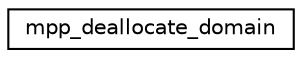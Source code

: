 digraph "Graphical Class Hierarchy"
{
 // INTERACTIVE_SVG=YES
 // LATEX_PDF_SIZE
  edge [fontname="Helvetica",fontsize="10",labelfontname="Helvetica",labelfontsize="10"];
  node [fontname="Helvetica",fontsize="10",shape=record];
  rankdir="LR";
  Node0 [label="mpp_deallocate_domain",height=0.2,width=0.4,color="black", fillcolor="white", style="filled",URL="$interfacempp__domains__mod_1_1mpp__deallocate__domain.html",tooltip="Deallocate given 1D or 2D domain."];
}
